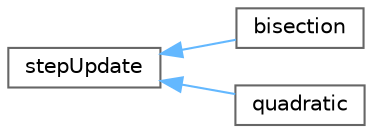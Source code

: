 digraph "Graphical Class Hierarchy"
{
 // LATEX_PDF_SIZE
  bgcolor="transparent";
  edge [fontname=Helvetica,fontsize=10,labelfontname=Helvetica,labelfontsize=10];
  node [fontname=Helvetica,fontsize=10,shape=box,height=0.2,width=0.4];
  rankdir="LR";
  Node0 [id="Node000000",label="stepUpdate",height=0.2,width=0.4,color="grey40", fillcolor="white", style="filled",URL="$classFoam_1_1stepUpdate.html",tooltip="Abstract base class for step update methods used in line search."];
  Node0 -> Node1 [id="edge5343_Node000000_Node000001",dir="back",color="steelblue1",style="solid",tooltip=" "];
  Node1 [id="Node000001",label="bisection",height=0.2,width=0.4,color="grey40", fillcolor="white", style="filled",URL="$classFoam_1_1bisection.html",tooltip="Reduces step by a given ratio."];
  Node0 -> Node2 [id="edge5344_Node000000_Node000002",dir="back",color="steelblue1",style="solid",tooltip=" "];
  Node2 [id="Node000002",label="quadratic",height=0.2,width=0.4,color="grey40", fillcolor="white", style="filled",URL="$classFoam_1_1quadratic.html",tooltip="Fits a quadratic polynomial of the merit function as a function of step and finds the \"optimal\" value..."];
}
